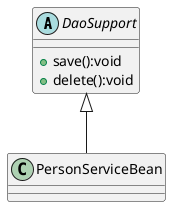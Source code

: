 @startuml
'https://plantuml.com/class-diagram

abstract class DaoSupport{
  +save():void
  +delete():void
}

class PersonServiceBean extends DaoSupport

@enduml